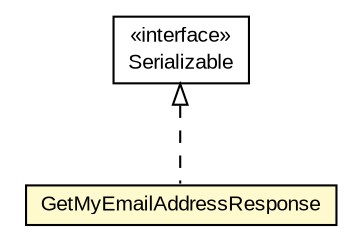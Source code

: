 #!/usr/local/bin/dot
#
# Class diagram 
# Generated by UMLGraph version R5_6-24-gf6e263 (http://www.umlgraph.org/)
#

digraph G {
	edge [fontname="arial",fontsize=10,labelfontname="arial",labelfontsize=10];
	node [fontname="arial",fontsize=10,shape=plaintext];
	nodesep=0.25;
	ranksep=0.5;
	// org.miloss.fgsms.services.interfaces.policyconfiguration.GetMyEmailAddressResponse
	c554184 [label=<<table title="org.miloss.fgsms.services.interfaces.policyconfiguration.GetMyEmailAddressResponse" border="0" cellborder="1" cellspacing="0" cellpadding="2" port="p" bgcolor="lemonChiffon" href="./GetMyEmailAddressResponse.html">
		<tr><td><table border="0" cellspacing="0" cellpadding="1">
<tr><td align="center" balign="center"> GetMyEmailAddressResponse </td></tr>
		</table></td></tr>
		</table>>, URL="./GetMyEmailAddressResponse.html", fontname="arial", fontcolor="black", fontsize=10.0];
	//org.miloss.fgsms.services.interfaces.policyconfiguration.GetMyEmailAddressResponse implements java.io.Serializable
	c554813:p -> c554184:p [dir=back,arrowtail=empty,style=dashed];
	// java.io.Serializable
	c554813 [label=<<table title="java.io.Serializable" border="0" cellborder="1" cellspacing="0" cellpadding="2" port="p" href="http://java.sun.com/j2se/1.4.2/docs/api/java/io/Serializable.html">
		<tr><td><table border="0" cellspacing="0" cellpadding="1">
<tr><td align="center" balign="center"> &#171;interface&#187; </td></tr>
<tr><td align="center" balign="center"> Serializable </td></tr>
		</table></td></tr>
		</table>>, URL="http://java.sun.com/j2se/1.4.2/docs/api/java/io/Serializable.html", fontname="arial", fontcolor="black", fontsize=10.0];
}

